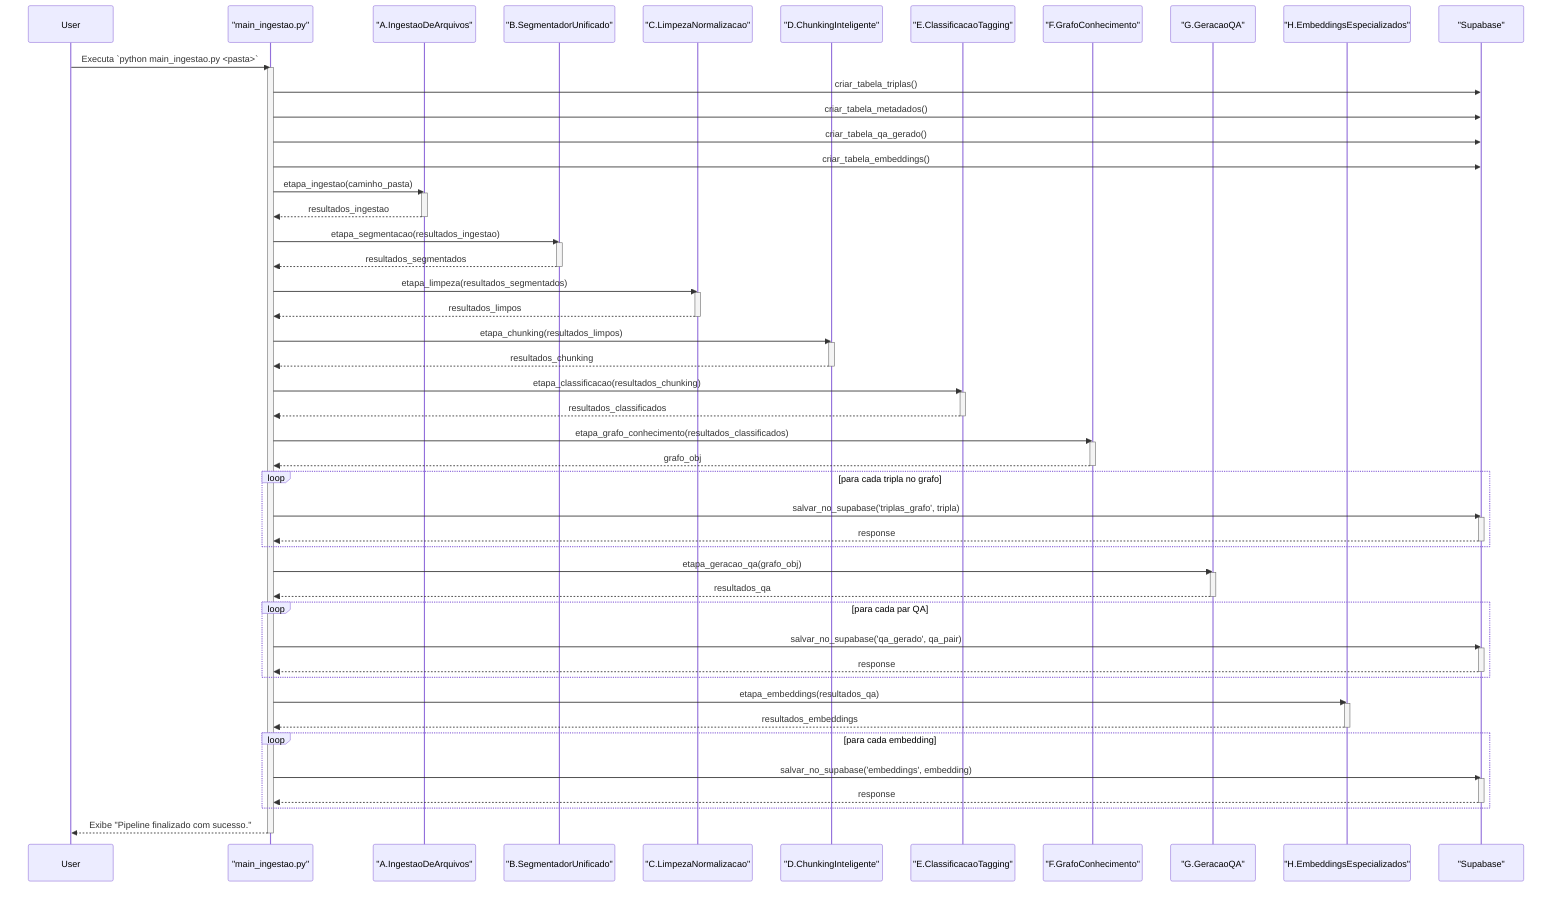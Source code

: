 sequenceDiagram
    %% Diagrama de Sequência para o Pipeline de Ingestão de Dados
    %% Gerado a partir da análise de /src/1.ingestao/main_ingestao.py
    %% IA: Este diagrama descreve o fluxo de orquestração principal.
    %% As letras (A, B, C...) correspondem aos módulos na estrutura de pastas.

    participant User
    participant main as "main_ingestao.py"
    participant A as "A.IngestaoDeArquivos"
    participant B as "B.SegmentadorUnificado"
    participant C as "C.LimpezaNormalizacao"
    participant D as "D.ChunkingInteligente"
    participant E as "E.ClassificacaoTagging"
    participant F as "F.GrafoConhecimento"
    participant G as "G.GeracaoQA"
    participant H as "H.EmbeddingsEspecializados"
    participant db as "Supabase"

    User->>main: Executa `python main_ingestao.py <pasta>`
    activate main

    main->>db: criar_tabela_triplas()
    main->>db: criar_tabela_metadados()
    main->>db: criar_tabela_qa_gerado()
    main->>db: criar_tabela_embeddings()

    main->>A: etapa_ingestao(caminho_pasta)
    activate A
    A-->>main: resultados_ingestao
    deactivate A

    main->>B: etapa_segmentacao(resultados_ingestao)
    activate B
    B-->>main: resultados_segmentados
    deactivate B

    main->>C: etapa_limpeza(resultados_segmentados)
    activate C
    C-->>main: resultados_limpos
    deactivate C

    main->>D: etapa_chunking(resultados_limpos)
    activate D
    D-->>main: resultados_chunking
    deactivate D

    main->>E: etapa_classificacao(resultados_chunking)
    activate E
    E-->>main: resultados_classificados
    deactivate E

    main->>F: etapa_grafo_conhecimento(resultados_classificados)
    activate F
    F-->>main: grafo_obj
    deactivate F
    loop para cada tripla no grafo
        main->>db: salvar_no_supabase('triplas_grafo', tripla)
        activate db
        db-->>main: response
        deactivate db
    end

    main->>G: etapa_geracao_qa(grafo_obj)
    activate G
    G-->>main: resultados_qa
    deactivate G
    loop para cada par QA
        main->>db: salvar_no_supabase('qa_gerado', qa_pair)
        activate db
        db-->>main: response
        deactivate db
    end

    main->>H: etapa_embeddings(resultados_qa)
    activate H
    H-->>main: resultados_embeddings
    deactivate H
    loop para cada embedding
        main->>db: salvar_no_supabase('embeddings', embedding)
        activate db
        db-->>main: response
        deactivate db
    end

    main-->>User: Exibe "Pipeline finalizado com sucesso."
    deactivate main